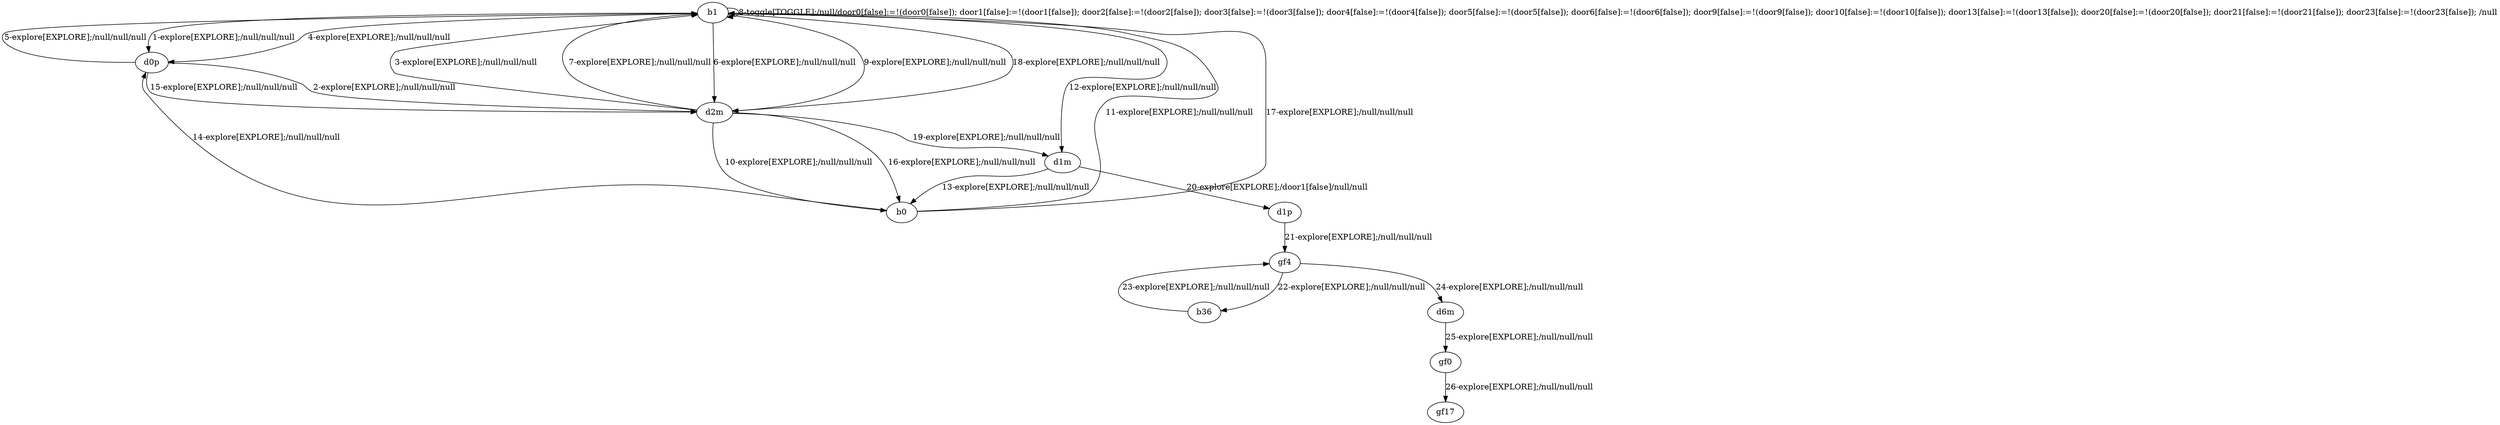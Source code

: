 # Total number of goals covered by this test: 1
# gf4 --> b36

digraph g {
"b1" -> "d0p" [label = "1-explore[EXPLORE];/null/null/null"];
"d0p" -> "d2m" [label = "2-explore[EXPLORE];/null/null/null"];
"d2m" -> "b1" [label = "3-explore[EXPLORE];/null/null/null"];
"b1" -> "d0p" [label = "4-explore[EXPLORE];/null/null/null"];
"d0p" -> "b1" [label = "5-explore[EXPLORE];/null/null/null"];
"b1" -> "d2m" [label = "6-explore[EXPLORE];/null/null/null"];
"d2m" -> "b1" [label = "7-explore[EXPLORE];/null/null/null"];
"b1" -> "b1" [label = "8-toggle[TOGGLE];/null/door0[false]:=!(door0[false]); door1[false]:=!(door1[false]); door2[false]:=!(door2[false]); door3[false]:=!(door3[false]); door4[false]:=!(door4[false]); door5[false]:=!(door5[false]); door6[false]:=!(door6[false]); door9[false]:=!(door9[false]); door10[false]:=!(door10[false]); door13[false]:=!(door13[false]); door20[false]:=!(door20[false]); door21[false]:=!(door21[false]); door23[false]:=!(door23[false]); /null"];
"b1" -> "d2m" [label = "9-explore[EXPLORE];/null/null/null"];
"d2m" -> "b0" [label = "10-explore[EXPLORE];/null/null/null"];
"b0" -> "b1" [label = "11-explore[EXPLORE];/null/null/null"];
"b1" -> "d1m" [label = "12-explore[EXPLORE];/null/null/null"];
"d1m" -> "b0" [label = "13-explore[EXPLORE];/null/null/null"];
"b0" -> "d0p" [label = "14-explore[EXPLORE];/null/null/null"];
"d0p" -> "d2m" [label = "15-explore[EXPLORE];/null/null/null"];
"d2m" -> "b0" [label = "16-explore[EXPLORE];/null/null/null"];
"b0" -> "b1" [label = "17-explore[EXPLORE];/null/null/null"];
"b1" -> "d2m" [label = "18-explore[EXPLORE];/null/null/null"];
"d2m" -> "d1m" [label = "19-explore[EXPLORE];/null/null/null"];
"d1m" -> "d1p" [label = "20-explore[EXPLORE];/door1[false]/null/null"];
"d1p" -> "gf4" [label = "21-explore[EXPLORE];/null/null/null"];
"gf4" -> "b36" [label = "22-explore[EXPLORE];/null/null/null"];
"b36" -> "gf4" [label = "23-explore[EXPLORE];/null/null/null"];
"gf4" -> "d6m" [label = "24-explore[EXPLORE];/null/null/null"];
"d6m" -> "gf0" [label = "25-explore[EXPLORE];/null/null/null"];
"gf0" -> "gf17" [label = "26-explore[EXPLORE];/null/null/null"];
}